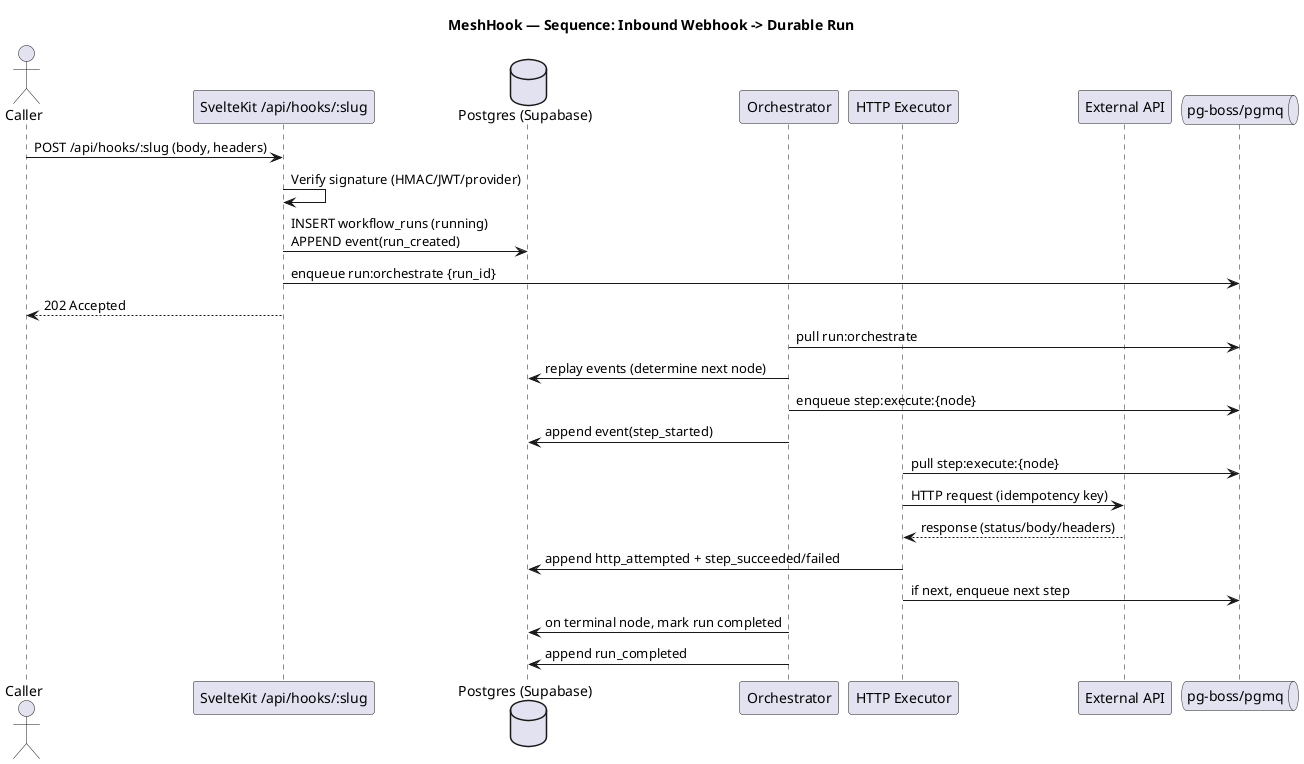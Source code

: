 @startuml
title MeshHook — Sequence: Inbound Webhook -> Durable Run
actor Caller as C
participant "SvelteKit /api/hooks/:slug" as SK
database "Postgres (Supabase)" as PG
participant "Orchestrator" as ORCH
participant "HTTP Executor" as HTTPX
participant "External API" as EXT
queue "pg-boss/pgmq" as Q

C -> SK : POST /api/hooks/:slug (body, headers)
SK -> SK : Verify signature (HMAC/JWT/provider)
SK -> PG : INSERT workflow_runs (running)\nAPPEND event(run_created)
SK -> Q : enqueue run:orchestrate {run_id}
SK --> C : 202 Accepted

ORCH -> Q : pull run:orchestrate
ORCH -> PG : replay events (determine next node)
ORCH -> Q : enqueue step:execute:{node}
ORCH -> PG : append event(step_started)

HTTPX -> Q : pull step:execute:{node}
HTTPX -> EXT : HTTP request (idempotency key)
EXT --> HTTPX : response (status/body/headers)
HTTPX -> PG : append http_attempted + step_succeeded/failed
HTTPX -> Q : if next, enqueue next step

ORCH -> PG : on terminal node, mark run completed
ORCH -> PG : append run_completed
@enduml

